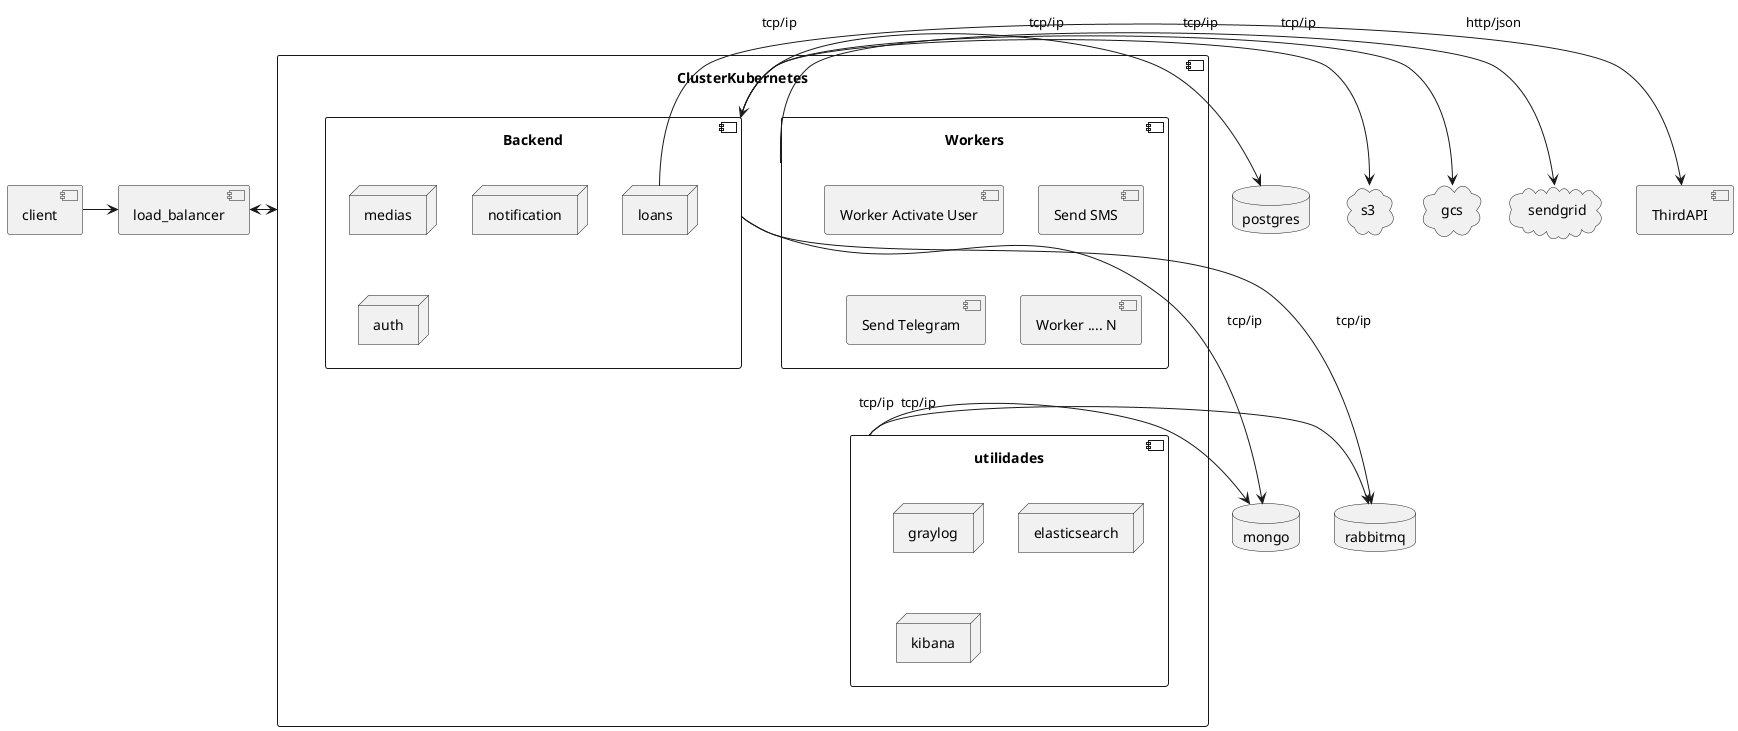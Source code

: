 @startuml implantacao

component ClusterKubernetes {
  component "Workers" {
    component "Worker Activate User" as worker01
    component "Send SMS" as worker02
    component "Send Telegram" as worker03
    component "Worker .... N" as workerN
  }

  component "Backend" {
    node medias
    node notification
    node auth
    node loans
  }

  component "utilidades" {
    node graylog
    node elasticsearch
    node kibana
  }
}

database postgres
database rabbitmq
database mongo
component "ThirdAPI"

cloud gcs
cloud s3
cloud sendgrid

[client]->[load_balancer]
[load_balancer] <-> ClusterKubernetes

Backend <-> postgres :tcp/ip
Backend -> s3 :tcp/ip
Backend -> gcs :tcp/ip
Backend -> mongo :tcp/ip
Backend -> rabbitmq :tcp/ip

utilidades -> rabbitmq :tcp/ip
utilidades -> mongo :tcp/ip

Workers -> sendgrid :tcp/ip
loans -> ThirdAPI :http/json

@enduml
